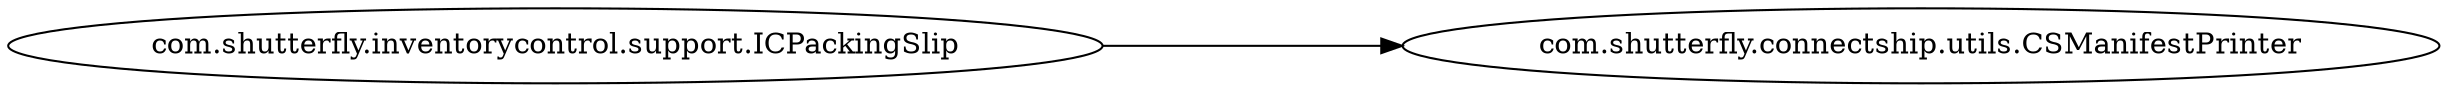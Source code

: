 digraph dependencyGraph {
 concentrate=true;
 rankdir="LR"; 
ranksep="2.0";
"com.shutterfly.inventorycontrol.support.ICPackingSlip"; 
"com.shutterfly.inventorycontrol.support.ICPackingSlip"->"com.shutterfly.connectship.utils.CSManifestPrinter";
splines="ortho";
}